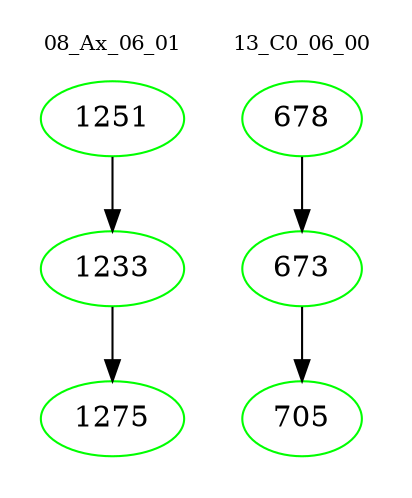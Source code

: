 digraph{
subgraph cluster_0 {
color = white
label = "08_Ax_06_01";
fontsize=10;
T0_1251 [label="1251", color="green"]
T0_1251 -> T0_1233 [color="black"]
T0_1233 [label="1233", color="green"]
T0_1233 -> T0_1275 [color="black"]
T0_1275 [label="1275", color="green"]
}
subgraph cluster_1 {
color = white
label = "13_C0_06_00";
fontsize=10;
T1_678 [label="678", color="green"]
T1_678 -> T1_673 [color="black"]
T1_673 [label="673", color="green"]
T1_673 -> T1_705 [color="black"]
T1_705 [label="705", color="green"]
}
}

